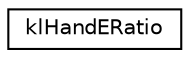 digraph G
{
  edge [fontname="Helvetica",fontsize="10",labelfontname="Helvetica",labelfontsize="10"];
  node [fontname="Helvetica",fontsize="10",shape=record];
  rankdir=LR;
  Node1 [label="klHandERatio",height=0.2,width=0.4,color="black", fillcolor="white", style="filled",URL="$classkl_hand_e_ratio.html"];
}
